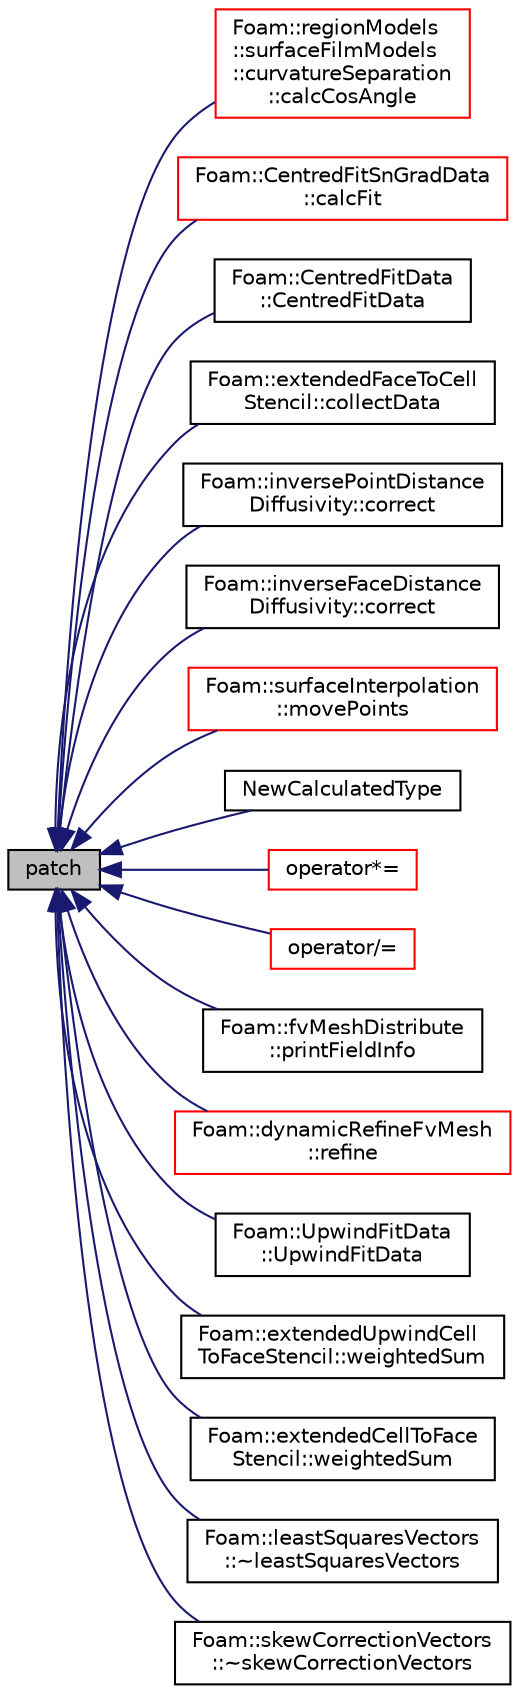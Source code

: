 digraph "patch"
{
  bgcolor="transparent";
  edge [fontname="Helvetica",fontsize="10",labelfontname="Helvetica",labelfontsize="10"];
  node [fontname="Helvetica",fontsize="10",shape=record];
  rankdir="LR";
  Node1 [label="patch",height=0.2,width=0.4,color="black", fillcolor="grey75", style="filled", fontcolor="black"];
  Node1 -> Node2 [dir="back",color="midnightblue",fontsize="10",style="solid",fontname="Helvetica"];
  Node2 [label="Foam::regionModels\l::surfaceFilmModels\l::curvatureSeparation\l::calcCosAngle",height=0.2,width=0.4,color="red",URL="$a00453.html#a1d6b5a28655335fe9dcdeafcf44d0056",tooltip="Calculate the cosine of the angle between gravity vector and. "];
  Node1 -> Node3 [dir="back",color="midnightblue",fontsize="10",style="solid",fontname="Helvetica"];
  Node3 [label="Foam::CentredFitSnGradData\l::calcFit",height=0.2,width=0.4,color="red",URL="$a00255.html#a84a3ebdcaaaad35b99dce0ecc7413d2d"];
  Node1 -> Node4 [dir="back",color="midnightblue",fontsize="10",style="solid",fontname="Helvetica"];
  Node4 [label="Foam::CentredFitData\l::CentredFitData",height=0.2,width=0.4,color="black",URL="$a00253.html#a1b17e352fd95535726ddfb6e8bf0fdd5",tooltip="Construct from components. "];
  Node1 -> Node5 [dir="back",color="midnightblue",fontsize="10",style="solid",fontname="Helvetica"];
  Node5 [label="Foam::extendedFaceToCell\lStencil::collectData",height=0.2,width=0.4,color="black",URL="$a00711.html#af89fae9c506ce31a183eb913a1446065"];
  Node1 -> Node6 [dir="back",color="midnightblue",fontsize="10",style="solid",fontname="Helvetica"];
  Node6 [label="Foam::inversePointDistance\lDiffusivity::correct",height=0.2,width=0.4,color="black",URL="$a01188.html#a3ae44b28050c3aa494c1d8e18cf618c1",tooltip="Correct the motion diffusivity. "];
  Node1 -> Node7 [dir="back",color="midnightblue",fontsize="10",style="solid",fontname="Helvetica"];
  Node7 [label="Foam::inverseFaceDistance\lDiffusivity::correct",height=0.2,width=0.4,color="black",URL="$a01187.html#a3ae44b28050c3aa494c1d8e18cf618c1",tooltip="Correct the motion diffusivity. "];
  Node1 -> Node8 [dir="back",color="midnightblue",fontsize="10",style="solid",fontname="Helvetica"];
  Node8 [label="Foam::surfaceInterpolation\l::movePoints",height=0.2,width=0.4,color="red",URL="$a02556.html#a049fe0a86e2c86b4c0bb5fe02583bea4",tooltip="Do what is neccessary if the mesh has moved. "];
  Node1 -> Node9 [dir="back",color="midnightblue",fontsize="10",style="solid",fontname="Helvetica"];
  Node9 [label="NewCalculatedType",height=0.2,width=0.4,color="black",URL="$a00906.html#a73eefd163ec12fc2d8e02008f987a575"];
  Node1 -> Node10 [dir="back",color="midnightblue",fontsize="10",style="solid",fontname="Helvetica"];
  Node10 [label="operator*=",height=0.2,width=0.4,color="red",URL="$a00906.html#af02e8ea066fad79587522f2292cdf1bc"];
  Node1 -> Node11 [dir="back",color="midnightblue",fontsize="10",style="solid",fontname="Helvetica"];
  Node11 [label="operator/=",height=0.2,width=0.4,color="red",URL="$a00906.html#ab48562ec0316ad4224410a9faa90b98c"];
  Node1 -> Node12 [dir="back",color="midnightblue",fontsize="10",style="solid",fontname="Helvetica"];
  Node12 [label="Foam::fvMeshDistribute\l::printFieldInfo",height=0.2,width=0.4,color="black",URL="$a00891.html#ac01a969a7e9466cbdca2475c4c0bd9c2",tooltip="Print some field info. "];
  Node1 -> Node13 [dir="back",color="midnightblue",fontsize="10",style="solid",fontname="Helvetica"];
  Node13 [label="Foam::dynamicRefineFvMesh\l::refine",height=0.2,width=0.4,color="red",URL="$a00615.html#a4cc059364e8fc86931758f25f0503d7e",tooltip="Refine cells. Update mesh and fields. "];
  Node1 -> Node14 [dir="back",color="midnightblue",fontsize="10",style="solid",fontname="Helvetica"];
  Node14 [label="Foam::UpwindFitData\l::UpwindFitData",height=0.2,width=0.4,color="black",URL="$a02869.html#aec92bbdbd47e55d9bb09831be4b86a7c",tooltip="Construct from components. "];
  Node1 -> Node15 [dir="back",color="midnightblue",fontsize="10",style="solid",fontname="Helvetica"];
  Node15 [label="Foam::extendedUpwindCell\lToFaceStencil::weightedSum",height=0.2,width=0.4,color="black",URL="$a00714.html#a7186862621d229e8b78af0f65e1f15a2"];
  Node1 -> Node16 [dir="back",color="midnightblue",fontsize="10",style="solid",fontname="Helvetica"];
  Node16 [label="Foam::extendedCellToFace\lStencil::weightedSum",height=0.2,width=0.4,color="black",URL="$a00705.html#ac728c370e1fdab24cf11da1234fae701"];
  Node1 -> Node17 [dir="back",color="midnightblue",fontsize="10",style="solid",fontname="Helvetica"];
  Node17 [label="Foam::leastSquaresVectors\l::~leastSquaresVectors",height=0.2,width=0.4,color="black",URL="$a01313.html#a174123ef1199fb59e95687bd040ab465",tooltip="Destructor. "];
  Node1 -> Node18 [dir="back",color="midnightblue",fontsize="10",style="solid",fontname="Helvetica"];
  Node18 [label="Foam::skewCorrectionVectors\l::~skewCorrectionVectors",height=0.2,width=0.4,color="black",URL="$a02397.html#a16c9b82f5dcc80a9c175094d7c5e1020",tooltip="Destructor. "];
}
